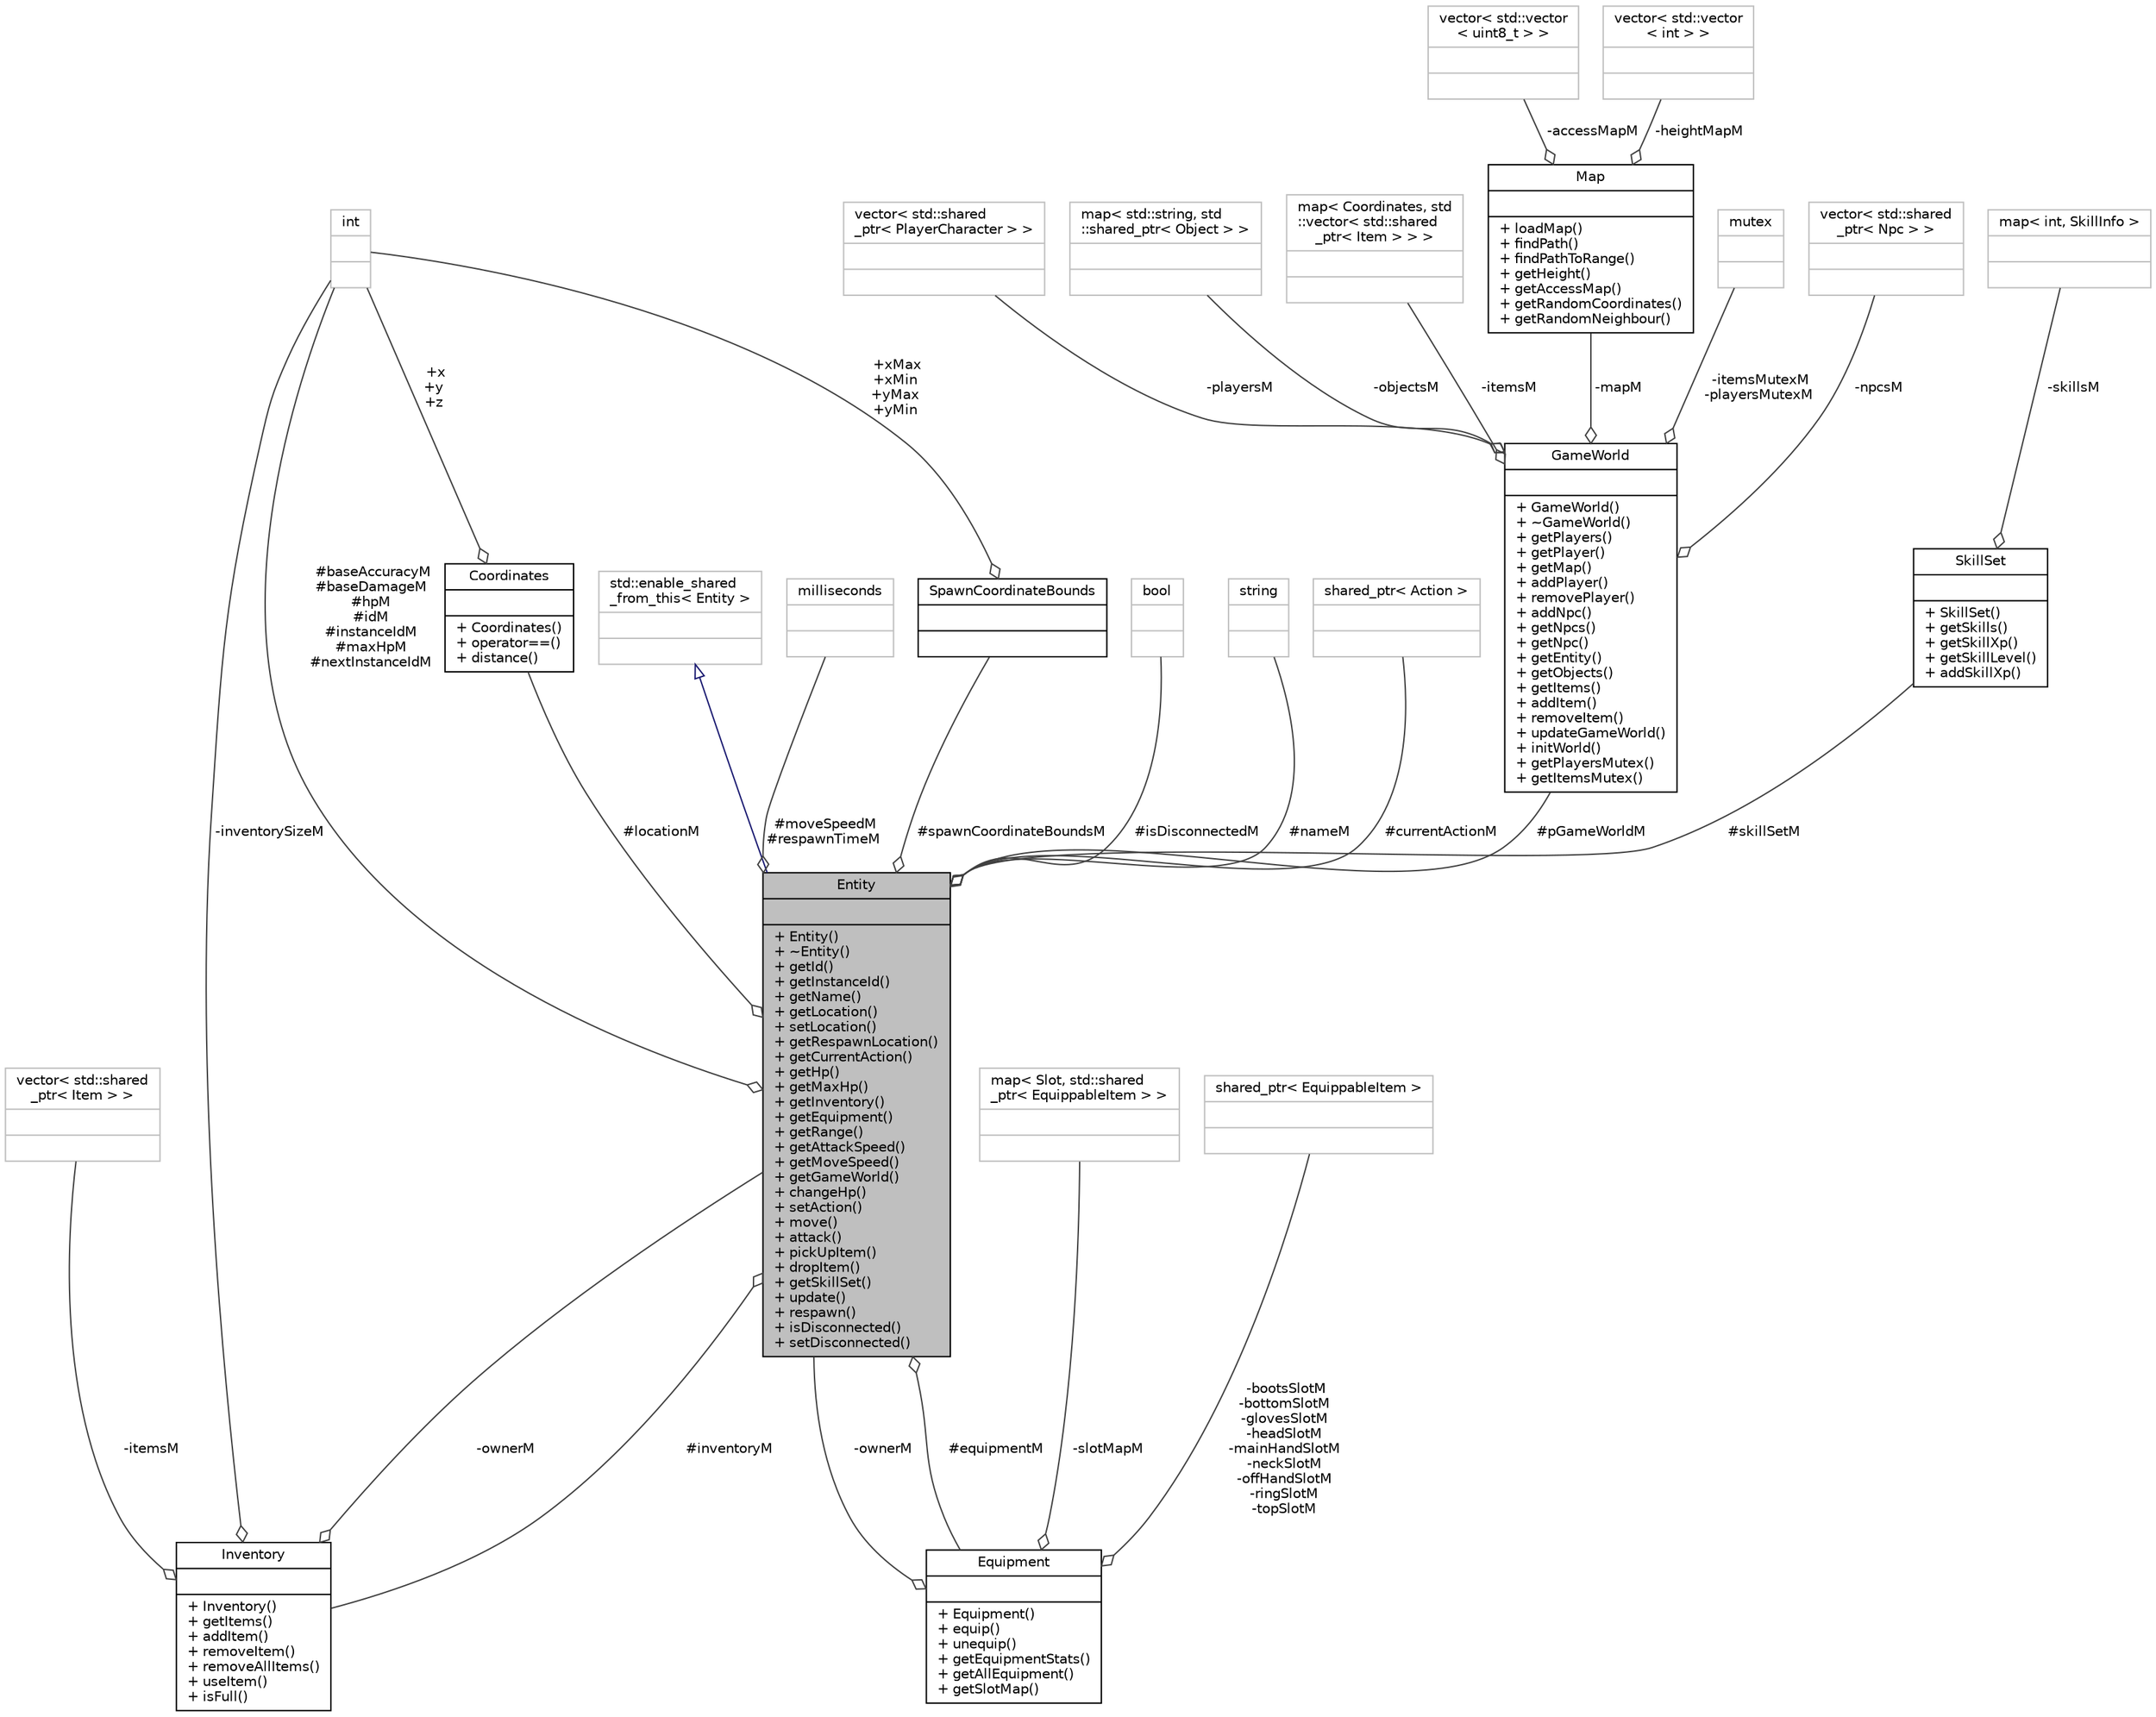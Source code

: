 digraph "Entity"
{
 // LATEX_PDF_SIZE
  edge [fontname="Helvetica",fontsize="10",labelfontname="Helvetica",labelfontsize="10"];
  node [fontname="Helvetica",fontsize="10",shape=record];
  Node1 [label="{Entity\n||+ Entity()\l+ ~Entity()\l+ getId()\l+ getInstanceId()\l+ getName()\l+ getLocation()\l+ setLocation()\l+ getRespawnLocation()\l+ getCurrentAction()\l+ getHp()\l+ getMaxHp()\l+ getInventory()\l+ getEquipment()\l+ getRange()\l+ getAttackSpeed()\l+ getMoveSpeed()\l+ getGameWorld()\l+ changeHp()\l+ setAction()\l+ move()\l+ attack()\l+ pickUpItem()\l+ dropItem()\l+ getSkillSet()\l+ update()\l+ respawn()\l+ isDisconnected()\l+ setDisconnected()\l}",height=0.2,width=0.4,color="black", fillcolor="grey75", style="filled", fontcolor="black",tooltip="Base pure virtual Entity class. Different types of enities inherit this."];
  Node2 -> Node1 [dir="back",color="midnightblue",fontsize="10",style="solid",arrowtail="onormal",fontname="Helvetica"];
  Node2 [label="{std::enable_shared\l_from_this\< Entity \>\n||}",height=0.2,width=0.4,color="grey75", fillcolor="white", style="filled",tooltip=" "];
  Node3 -> Node1 [color="grey25",fontsize="10",style="solid",label=" #moveSpeedM\n#respawnTimeM" ,arrowhead="odiamond",fontname="Helvetica"];
  Node3 [label="{milliseconds\n||}",height=0.2,width=0.4,color="grey75", fillcolor="white", style="filled",tooltip=" "];
  Node4 -> Node1 [color="grey25",fontsize="10",style="solid",label=" #pGameWorldM" ,arrowhead="odiamond",fontname="Helvetica"];
  Node4 [label="{GameWorld\n||+ GameWorld()\l+ ~GameWorld()\l+ getPlayers()\l+ getPlayer()\l+ getMap()\l+ addPlayer()\l+ removePlayer()\l+ addNpc()\l+ getNpcs()\l+ getNpc()\l+ getEntity()\l+ getObjects()\l+ getItems()\l+ addItem()\l+ removeItem()\l+ updateGameWorld()\l+ initWorld()\l+ getPlayersMutex()\l+ getItemsMutex()\l}",height=0.2,width=0.4,color="black", fillcolor="white", style="filled",URL="$classGameWorld.html",tooltip="GameWorld class. It contains all the player, npc, object and item instances."];
  Node5 -> Node4 [color="grey25",fontsize="10",style="solid",label=" -itemsM" ,arrowhead="odiamond",fontname="Helvetica"];
  Node5 [label="{map\< Coordinates, std\l::vector\< std::shared\l_ptr\< Item \> \> \>\n||}",height=0.2,width=0.4,color="grey75", fillcolor="white", style="filled",tooltip=" "];
  Node6 -> Node4 [color="grey25",fontsize="10",style="solid",label=" -mapM" ,arrowhead="odiamond",fontname="Helvetica"];
  Node6 [label="{Map\n||+ loadMap()\l+ findPath()\l+ findPathToRange()\l+ getHeight()\l+ getAccessMap()\l+ getRandomCoordinates()\l+ getRandomNeighbour()\l}",height=0.2,width=0.4,color="black", fillcolor="white", style="filled",URL="$classMap.html",tooltip="Static class representing the map of the game world. Map contains information about which tiles are a..."];
  Node7 -> Node6 [color="grey25",fontsize="10",style="solid",label=" -accessMapM" ,arrowhead="odiamond",fontname="Helvetica"];
  Node7 [label="{vector\< std::vector\l\< uint8_t \> \>\n||}",height=0.2,width=0.4,color="grey75", fillcolor="white", style="filled",tooltip=" "];
  Node8 -> Node6 [color="grey25",fontsize="10",style="solid",label=" -heightMapM" ,arrowhead="odiamond",fontname="Helvetica"];
  Node8 [label="{vector\< std::vector\l\< int \> \>\n||}",height=0.2,width=0.4,color="grey75", fillcolor="white", style="filled",tooltip=" "];
  Node9 -> Node4 [color="grey25",fontsize="10",style="solid",label=" -itemsMutexM\n-playersMutexM" ,arrowhead="odiamond",fontname="Helvetica"];
  Node9 [label="{mutex\n||}",height=0.2,width=0.4,color="grey75", fillcolor="white", style="filled",tooltip=" "];
  Node10 -> Node4 [color="grey25",fontsize="10",style="solid",label=" -npcsM" ,arrowhead="odiamond",fontname="Helvetica"];
  Node10 [label="{vector\< std::shared\l_ptr\< Npc \> \>\n||}",height=0.2,width=0.4,color="grey75", fillcolor="white", style="filled",tooltip=" "];
  Node11 -> Node4 [color="grey25",fontsize="10",style="solid",label=" -playersM" ,arrowhead="odiamond",fontname="Helvetica"];
  Node11 [label="{vector\< std::shared\l_ptr\< PlayerCharacter \> \>\n||}",height=0.2,width=0.4,color="grey75", fillcolor="white", style="filled",tooltip=" "];
  Node12 -> Node4 [color="grey25",fontsize="10",style="solid",label=" -objectsM" ,arrowhead="odiamond",fontname="Helvetica"];
  Node12 [label="{map\< std::string, std\l::shared_ptr\< Object \> \>\n||}",height=0.2,width=0.4,color="grey75", fillcolor="white", style="filled",tooltip=" "];
  Node13 -> Node1 [color="grey25",fontsize="10",style="solid",label=" #inventoryM" ,arrowhead="odiamond",fontname="Helvetica"];
  Node13 [label="{Inventory\n||+ Inventory()\l+ getItems()\l+ addItem()\l+ removeItem()\l+ removeAllItems()\l+ useItem()\l+ isFull()\l}",height=0.2,width=0.4,color="black", fillcolor="white", style="filled",URL="$classInventory.html",tooltip="Represents the items that an entity can carry."];
  Node1 -> Node13 [color="grey25",fontsize="10",style="solid",label=" -ownerM" ,arrowhead="odiamond",fontname="Helvetica"];
  Node14 -> Node13 [color="grey25",fontsize="10",style="solid",label=" -inventorySizeM" ,arrowhead="odiamond",fontname="Helvetica"];
  Node14 [label="{int\n||}",height=0.2,width=0.4,color="grey75", fillcolor="white", style="filled",tooltip=" "];
  Node15 -> Node13 [color="grey25",fontsize="10",style="solid",label=" -itemsM" ,arrowhead="odiamond",fontname="Helvetica"];
  Node15 [label="{vector\< std::shared\l_ptr\< Item \> \>\n||}",height=0.2,width=0.4,color="grey75", fillcolor="white", style="filled",tooltip=" "];
  Node16 -> Node1 [color="grey25",fontsize="10",style="solid",label=" #locationM" ,arrowhead="odiamond",fontname="Helvetica"];
  Node16 [label="{Coordinates\n||+ Coordinates()\l+ operator==()\l+ distance()\l}",height=0.2,width=0.4,color="black", fillcolor="white", style="filled",URL="$structCoordinates.html",tooltip="Struct for coordinates."];
  Node14 -> Node16 [color="grey25",fontsize="10",style="solid",label=" +x\n+y\n+z" ,arrowhead="odiamond",fontname="Helvetica"];
  Node14 -> Node1 [color="grey25",fontsize="10",style="solid",label=" #baseAccuracyM\n#baseDamageM\n#hpM\n#idM\n#instanceIdM\n#maxHpM\n#nextInstanceIdM" ,arrowhead="odiamond",fontname="Helvetica"];
  Node17 -> Node1 [color="grey25",fontsize="10",style="solid",label=" #isDisconnectedM" ,arrowhead="odiamond",fontname="Helvetica"];
  Node17 [label="{bool\n||}",height=0.2,width=0.4,color="grey75", fillcolor="white", style="filled",tooltip=" "];
  Node18 -> Node1 [color="grey25",fontsize="10",style="solid",label=" #nameM" ,arrowhead="odiamond",fontname="Helvetica"];
  Node18 [label="{string\n||}",height=0.2,width=0.4,color="grey75", fillcolor="white", style="filled",tooltip=" "];
  Node19 -> Node1 [color="grey25",fontsize="10",style="solid",label=" #equipmentM" ,arrowhead="odiamond",fontname="Helvetica"];
  Node19 [label="{Equipment\n||+ Equipment()\l+ equip()\l+ unequip()\l+ getEquipmentStats()\l+ getAllEquipment()\l+ getSlotMap()\l}",height=0.2,width=0.4,color="black", fillcolor="white", style="filled",URL="$classEquipment.html",tooltip="Class for representing the items an entity has equipped."];
  Node1 -> Node19 [color="grey25",fontsize="10",style="solid",label=" -ownerM" ,arrowhead="odiamond",fontname="Helvetica"];
  Node20 -> Node19 [color="grey25",fontsize="10",style="solid",label=" -slotMapM" ,arrowhead="odiamond",fontname="Helvetica"];
  Node20 [label="{map\< Slot, std::shared\l_ptr\< EquippableItem \> \>\n||}",height=0.2,width=0.4,color="grey75", fillcolor="white", style="filled",tooltip=" "];
  Node21 -> Node19 [color="grey25",fontsize="10",style="solid",label=" -bootsSlotM\n-bottomSlotM\n-glovesSlotM\n-headSlotM\n-mainHandSlotM\n-neckSlotM\n-offHandSlotM\n-ringSlotM\n-topSlotM" ,arrowhead="odiamond",fontname="Helvetica"];
  Node21 [label="{shared_ptr\< EquippableItem \>\n||}",height=0.2,width=0.4,color="grey75", fillcolor="white", style="filled",tooltip=" "];
  Node22 -> Node1 [color="grey25",fontsize="10",style="solid",label=" #currentActionM" ,arrowhead="odiamond",fontname="Helvetica"];
  Node22 [label="{shared_ptr\< Action \>\n||}",height=0.2,width=0.4,color="grey75", fillcolor="white", style="filled",tooltip=" "];
  Node23 -> Node1 [color="grey25",fontsize="10",style="solid",label=" #skillSetM" ,arrowhead="odiamond",fontname="Helvetica"];
  Node23 [label="{SkillSet\n||+ SkillSet()\l+ getSkills()\l+ getSkillXp()\l+ getSkillLevel()\l+ addSkillXp()\l}",height=0.2,width=0.4,color="black", fillcolor="white", style="filled",URL="$classSkillSet.html",tooltip="Contains all the skills that a character has."];
  Node24 -> Node23 [color="grey25",fontsize="10",style="solid",label=" -skillsM" ,arrowhead="odiamond",fontname="Helvetica"];
  Node24 [label="{map\< int, SkillInfo \>\n||}",height=0.2,width=0.4,color="grey75", fillcolor="white", style="filled",tooltip=" "];
  Node25 -> Node1 [color="grey25",fontsize="10",style="solid",label=" #spawnCoordinateBoundsM" ,arrowhead="odiamond",fontname="Helvetica"];
  Node25 [label="{SpawnCoordinateBounds\n||}",height=0.2,width=0.4,color="black", fillcolor="white", style="filled",URL="$structSpawnCoordinateBounds.html",tooltip="Contains the spawn coordinate bounds for a character."];
  Node14 -> Node25 [color="grey25",fontsize="10",style="solid",label=" +xMax\n+xMin\n+yMax\n+yMin" ,arrowhead="odiamond",fontname="Helvetica"];
}
